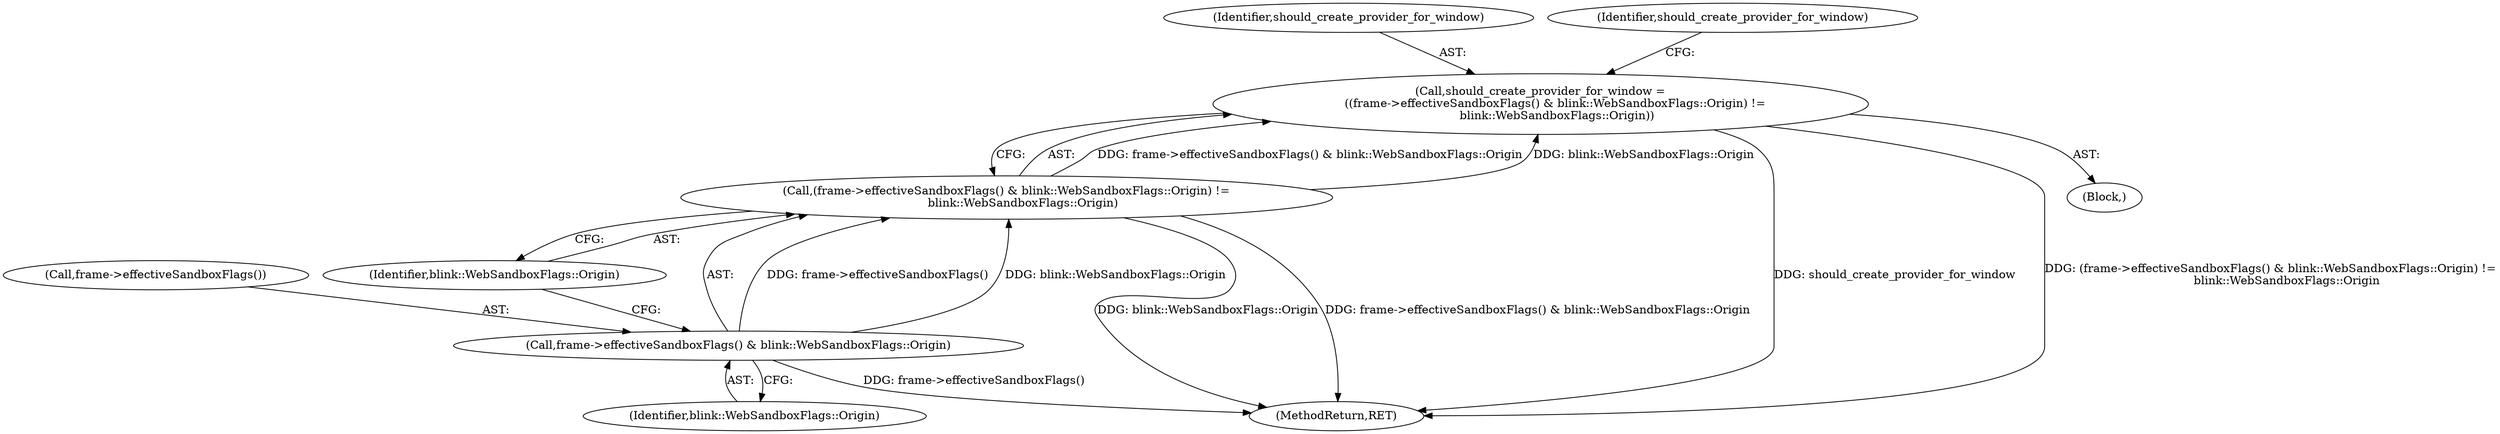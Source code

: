 digraph "0_Chrome_8353baf8d1504dbdd4ad7584ff2466de657521cd@API" {
"1000144" [label="(Call,should_create_provider_for_window =\n        ((frame->effectiveSandboxFlags() & blink::WebSandboxFlags::Origin) !=\n         blink::WebSandboxFlags::Origin))"];
"1000146" [label="(Call,(frame->effectiveSandboxFlags() & blink::WebSandboxFlags::Origin) !=\n         blink::WebSandboxFlags::Origin)"];
"1000147" [label="(Call,frame->effectiveSandboxFlags() & blink::WebSandboxFlags::Origin)"];
"1000199" [label="(MethodReturn,RET)"];
"1000147" [label="(Call,frame->effectiveSandboxFlags() & blink::WebSandboxFlags::Origin)"];
"1000145" [label="(Identifier,should_create_provider_for_window)"];
"1000149" [label="(Identifier,blink::WebSandboxFlags::Origin)"];
"1000150" [label="(Identifier,blink::WebSandboxFlags::Origin)"];
"1000152" [label="(Identifier,should_create_provider_for_window)"];
"1000148" [label="(Call,frame->effectiveSandboxFlags())"];
"1000146" [label="(Call,(frame->effectiveSandboxFlags() & blink::WebSandboxFlags::Origin) !=\n         blink::WebSandboxFlags::Origin)"];
"1000143" [label="(Block,)"];
"1000144" [label="(Call,should_create_provider_for_window =\n        ((frame->effectiveSandboxFlags() & blink::WebSandboxFlags::Origin) !=\n         blink::WebSandboxFlags::Origin))"];
"1000144" -> "1000143"  [label="AST: "];
"1000144" -> "1000146"  [label="CFG: "];
"1000145" -> "1000144"  [label="AST: "];
"1000146" -> "1000144"  [label="AST: "];
"1000152" -> "1000144"  [label="CFG: "];
"1000144" -> "1000199"  [label="DDG: should_create_provider_for_window"];
"1000144" -> "1000199"  [label="DDG: (frame->effectiveSandboxFlags() & blink::WebSandboxFlags::Origin) !=\n         blink::WebSandboxFlags::Origin"];
"1000146" -> "1000144"  [label="DDG: frame->effectiveSandboxFlags() & blink::WebSandboxFlags::Origin"];
"1000146" -> "1000144"  [label="DDG: blink::WebSandboxFlags::Origin"];
"1000146" -> "1000150"  [label="CFG: "];
"1000147" -> "1000146"  [label="AST: "];
"1000150" -> "1000146"  [label="AST: "];
"1000146" -> "1000199"  [label="DDG: blink::WebSandboxFlags::Origin"];
"1000146" -> "1000199"  [label="DDG: frame->effectiveSandboxFlags() & blink::WebSandboxFlags::Origin"];
"1000147" -> "1000146"  [label="DDG: frame->effectiveSandboxFlags()"];
"1000147" -> "1000146"  [label="DDG: blink::WebSandboxFlags::Origin"];
"1000147" -> "1000149"  [label="CFG: "];
"1000148" -> "1000147"  [label="AST: "];
"1000149" -> "1000147"  [label="AST: "];
"1000150" -> "1000147"  [label="CFG: "];
"1000147" -> "1000199"  [label="DDG: frame->effectiveSandboxFlags()"];
}
